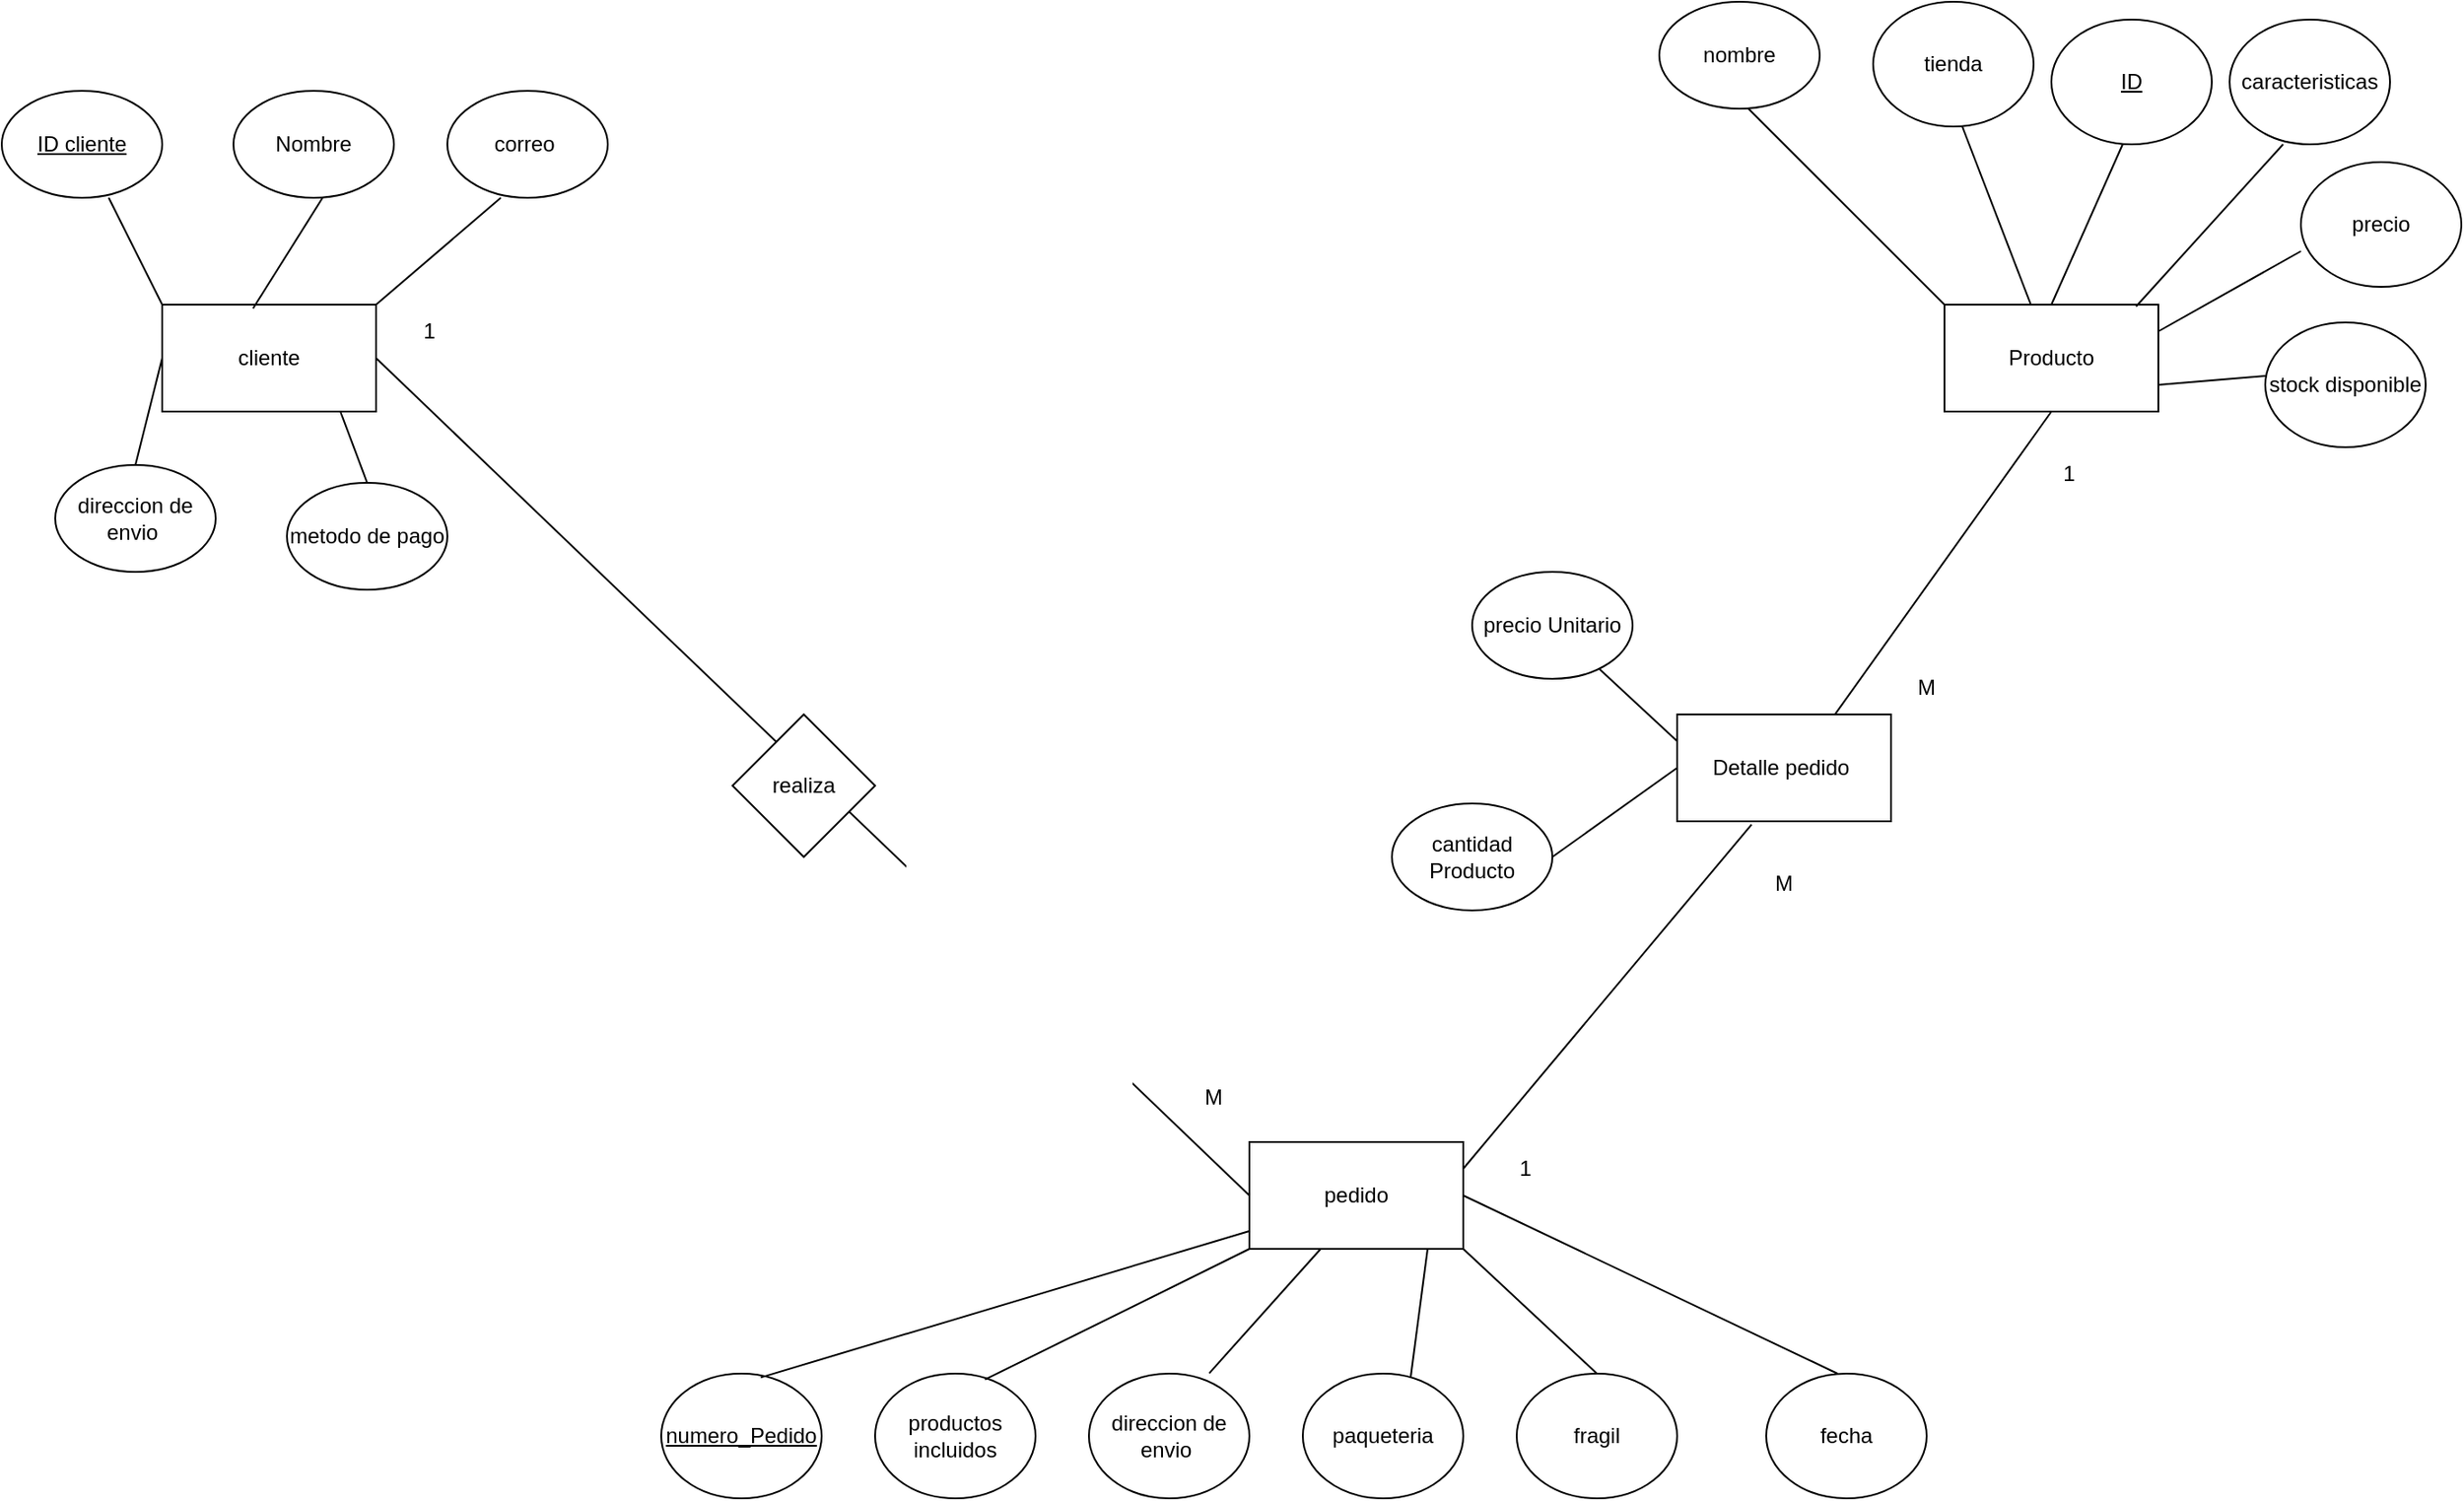 <mxfile version="27.0.9">
  <diagram name="Página-1" id="wJbJEs36Q8W0OhamDHUw">
    <mxGraphModel dx="3206" dy="1201" grid="1" gridSize="10" guides="1" tooltips="1" connect="1" arrows="1" fold="1" page="1" pageScale="1" pageWidth="827" pageHeight="1169" math="0" shadow="0">
      <root>
        <mxCell id="0" />
        <mxCell id="1" parent="0" />
        <mxCell id="zuKsNKyK3pcKS9qxUgwB-1" value="Producto" style="rounded=0;whiteSpace=wrap;html=1;" vertex="1" parent="1">
          <mxGeometry x="750" y="210" width="120" height="60" as="geometry" />
        </mxCell>
        <mxCell id="zuKsNKyK3pcKS9qxUgwB-2" value="pedido" style="rounded=0;whiteSpace=wrap;html=1;" vertex="1" parent="1">
          <mxGeometry x="360" y="680" width="120" height="60" as="geometry" />
        </mxCell>
        <mxCell id="zuKsNKyK3pcKS9qxUgwB-3" value="cliente" style="rounded=0;whiteSpace=wrap;html=1;" vertex="1" parent="1">
          <mxGeometry x="-250" y="210" width="120" height="60" as="geometry" />
        </mxCell>
        <mxCell id="zuKsNKyK3pcKS9qxUgwB-6" value="" style="endArrow=none;html=1;rounded=0;exitX=1;exitY=0.5;exitDx=0;exitDy=0;entryX=0;entryY=0.5;entryDx=0;entryDy=0;" edge="1" parent="1" source="zuKsNKyK3pcKS9qxUgwB-3" target="zuKsNKyK3pcKS9qxUgwB-2">
          <mxGeometry width="50" height="50" relative="1" as="geometry">
            <mxPoint x="190" y="240" as="sourcePoint" />
            <mxPoint x="430" y="240" as="targetPoint" />
          </mxGeometry>
        </mxCell>
        <mxCell id="zuKsNKyK3pcKS9qxUgwB-8" value="" style="endArrow=none;html=1;rounded=0;" edge="1" parent="1">
          <mxGeometry width="50" height="50" relative="1" as="geometry">
            <mxPoint x="676.667" y="456.667" as="sourcePoint" />
            <mxPoint x="810" y="270" as="targetPoint" />
          </mxGeometry>
        </mxCell>
        <mxCell id="zuKsNKyK3pcKS9qxUgwB-10" value="" style="endArrow=none;html=1;rounded=0;exitX=1;exitY=0.25;exitDx=0;exitDy=0;" edge="1" parent="1" source="zuKsNKyK3pcKS9qxUgwB-2">
          <mxGeometry width="50" height="50" relative="1" as="geometry">
            <mxPoint x="510" y="480" as="sourcePoint" />
            <mxPoint x="641.772" y="501.772" as="targetPoint" />
          </mxGeometry>
        </mxCell>
        <mxCell id="zuKsNKyK3pcKS9qxUgwB-11" value="1" style="text;html=1;align=center;verticalAlign=middle;whiteSpace=wrap;rounded=0;" vertex="1" parent="1">
          <mxGeometry x="-130" y="210" width="60" height="30" as="geometry" />
        </mxCell>
        <mxCell id="zuKsNKyK3pcKS9qxUgwB-13" value="1" style="text;html=1;align=center;verticalAlign=middle;whiteSpace=wrap;rounded=0;" vertex="1" parent="1">
          <mxGeometry x="790" y="290" width="60" height="30" as="geometry" />
        </mxCell>
        <mxCell id="zuKsNKyK3pcKS9qxUgwB-14" value="1" style="text;html=1;align=center;verticalAlign=middle;whiteSpace=wrap;rounded=0;" vertex="1" parent="1">
          <mxGeometry x="485" y="680" width="60" height="30" as="geometry" />
        </mxCell>
        <mxCell id="zuKsNKyK3pcKS9qxUgwB-15" value="&lt;u&gt;ID cliente&lt;/u&gt;" style="ellipse;whiteSpace=wrap;html=1;" vertex="1" parent="1">
          <mxGeometry x="-340" y="90" width="90" height="60" as="geometry" />
        </mxCell>
        <mxCell id="zuKsNKyK3pcKS9qxUgwB-16" value="Nombre" style="ellipse;whiteSpace=wrap;html=1;" vertex="1" parent="1">
          <mxGeometry x="-210" y="90" width="90" height="60" as="geometry" />
        </mxCell>
        <mxCell id="zuKsNKyK3pcKS9qxUgwB-17" value="direccion de envio&amp;nbsp;" style="ellipse;whiteSpace=wrap;html=1;" vertex="1" parent="1">
          <mxGeometry x="-310" y="300" width="90" height="60" as="geometry" />
        </mxCell>
        <mxCell id="zuKsNKyK3pcKS9qxUgwB-18" value="metodo de pago" style="ellipse;whiteSpace=wrap;html=1;" vertex="1" parent="1">
          <mxGeometry x="-180" y="310" width="90" height="60" as="geometry" />
        </mxCell>
        <mxCell id="zuKsNKyK3pcKS9qxUgwB-19" value="correo&amp;nbsp;" style="ellipse;whiteSpace=wrap;html=1;" vertex="1" parent="1">
          <mxGeometry x="-90" y="90" width="90" height="60" as="geometry" />
        </mxCell>
        <mxCell id="zuKsNKyK3pcKS9qxUgwB-20" value="nombre" style="ellipse;whiteSpace=wrap;html=1;" vertex="1" parent="1">
          <mxGeometry x="590" y="40" width="90" height="60" as="geometry" />
        </mxCell>
        <mxCell id="zuKsNKyK3pcKS9qxUgwB-21" value="tienda" style="ellipse;whiteSpace=wrap;html=1;" vertex="1" parent="1">
          <mxGeometry x="710" y="40" width="90" height="70" as="geometry" />
        </mxCell>
        <mxCell id="zuKsNKyK3pcKS9qxUgwB-22" value="&lt;u&gt;ID&lt;/u&gt;" style="ellipse;whiteSpace=wrap;html=1;" vertex="1" parent="1">
          <mxGeometry x="810" y="50" width="90" height="70" as="geometry" />
        </mxCell>
        <mxCell id="zuKsNKyK3pcKS9qxUgwB-23" value="caracteristicas" style="ellipse;whiteSpace=wrap;html=1;" vertex="1" parent="1">
          <mxGeometry x="910" y="50" width="90" height="70" as="geometry" />
        </mxCell>
        <mxCell id="zuKsNKyK3pcKS9qxUgwB-24" value="precio" style="ellipse;whiteSpace=wrap;html=1;" vertex="1" parent="1">
          <mxGeometry x="950" y="130" width="90" height="70" as="geometry" />
        </mxCell>
        <mxCell id="zuKsNKyK3pcKS9qxUgwB-25" value="stock disponible" style="ellipse;whiteSpace=wrap;html=1;" vertex="1" parent="1">
          <mxGeometry x="930" y="220" width="90" height="70" as="geometry" />
        </mxCell>
        <mxCell id="zuKsNKyK3pcKS9qxUgwB-26" value="&lt;u&gt;numero_Pedido&lt;/u&gt;" style="ellipse;whiteSpace=wrap;html=1;" vertex="1" parent="1">
          <mxGeometry x="30" y="810" width="90" height="70" as="geometry" />
        </mxCell>
        <mxCell id="zuKsNKyK3pcKS9qxUgwB-27" value="productos incluidos" style="ellipse;whiteSpace=wrap;html=1;" vertex="1" parent="1">
          <mxGeometry x="150" y="810" width="90" height="70" as="geometry" />
        </mxCell>
        <mxCell id="zuKsNKyK3pcKS9qxUgwB-28" value="direccion de envio&amp;nbsp;" style="ellipse;whiteSpace=wrap;html=1;" vertex="1" parent="1">
          <mxGeometry x="270" y="810" width="90" height="70" as="geometry" />
        </mxCell>
        <mxCell id="zuKsNKyK3pcKS9qxUgwB-29" value="paqueteria" style="ellipse;whiteSpace=wrap;html=1;" vertex="1" parent="1">
          <mxGeometry x="390" y="810" width="90" height="70" as="geometry" />
        </mxCell>
        <mxCell id="zuKsNKyK3pcKS9qxUgwB-30" value="fragil" style="ellipse;whiteSpace=wrap;html=1;" vertex="1" parent="1">
          <mxGeometry x="510" y="810" width="90" height="70" as="geometry" />
        </mxCell>
        <mxCell id="zuKsNKyK3pcKS9qxUgwB-32" value="M" style="text;html=1;align=center;verticalAlign=middle;whiteSpace=wrap;rounded=0;" vertex="1" parent="1">
          <mxGeometry x="310" y="640" width="60" height="30" as="geometry" />
        </mxCell>
        <mxCell id="zuKsNKyK3pcKS9qxUgwB-33" value="realiza" style="rhombus;whiteSpace=wrap;html=1;" vertex="1" parent="1">
          <mxGeometry x="70" y="440" width="80" height="80" as="geometry" />
        </mxCell>
        <mxCell id="zuKsNKyK3pcKS9qxUgwB-34" value="Detalle pedido&amp;nbsp;" style="rounded=0;whiteSpace=wrap;html=1;" vertex="1" parent="1">
          <mxGeometry x="600" y="440" width="120" height="60" as="geometry" />
        </mxCell>
        <mxCell id="zuKsNKyK3pcKS9qxUgwB-35" value="cantidad Producto" style="ellipse;whiteSpace=wrap;html=1;" vertex="1" parent="1">
          <mxGeometry x="440" y="490" width="90" height="60" as="geometry" />
        </mxCell>
        <mxCell id="zuKsNKyK3pcKS9qxUgwB-36" value="fecha" style="ellipse;whiteSpace=wrap;html=1;" vertex="1" parent="1">
          <mxGeometry x="650" y="810" width="90" height="70" as="geometry" />
        </mxCell>
        <mxCell id="zuKsNKyK3pcKS9qxUgwB-37" value="precio Unitario" style="ellipse;whiteSpace=wrap;html=1;" vertex="1" parent="1">
          <mxGeometry x="485" y="360" width="90" height="60" as="geometry" />
        </mxCell>
        <mxCell id="zuKsNKyK3pcKS9qxUgwB-39" value="M" style="text;html=1;align=center;verticalAlign=middle;whiteSpace=wrap;rounded=0;" vertex="1" parent="1">
          <mxGeometry x="710" y="410" width="60" height="30" as="geometry" />
        </mxCell>
        <mxCell id="zuKsNKyK3pcKS9qxUgwB-40" value="M" style="text;html=1;align=center;verticalAlign=middle;whiteSpace=wrap;rounded=0;" vertex="1" parent="1">
          <mxGeometry x="630" y="520" width="60" height="30" as="geometry" />
        </mxCell>
        <mxCell id="zuKsNKyK3pcKS9qxUgwB-41" value="" style="endArrow=none;html=1;rounded=0;exitX=0;exitY=0;exitDx=0;exitDy=0;" edge="1" parent="1" source="zuKsNKyK3pcKS9qxUgwB-3">
          <mxGeometry width="50" height="50" relative="1" as="geometry">
            <mxPoint x="-330" y="200" as="sourcePoint" />
            <mxPoint x="-280" y="150" as="targetPoint" />
          </mxGeometry>
        </mxCell>
        <mxCell id="zuKsNKyK3pcKS9qxUgwB-42" value="" style="endArrow=none;html=1;rounded=0;exitX=0.425;exitY=0.036;exitDx=0;exitDy=0;exitPerimeter=0;" edge="1" parent="1" source="zuKsNKyK3pcKS9qxUgwB-3">
          <mxGeometry width="50" height="50" relative="1" as="geometry">
            <mxPoint x="-210" y="200" as="sourcePoint" />
            <mxPoint x="-160" y="150" as="targetPoint" />
          </mxGeometry>
        </mxCell>
        <mxCell id="zuKsNKyK3pcKS9qxUgwB-43" value="" style="endArrow=none;html=1;rounded=0;exitX=0;exitY=0;exitDx=0;exitDy=0;" edge="1" parent="1" source="zuKsNKyK3pcKS9qxUgwB-11">
          <mxGeometry width="50" height="50" relative="1" as="geometry">
            <mxPoint x="-110" y="200" as="sourcePoint" />
            <mxPoint x="-60" y="150" as="targetPoint" />
          </mxGeometry>
        </mxCell>
        <mxCell id="zuKsNKyK3pcKS9qxUgwB-44" value="" style="endArrow=none;html=1;rounded=0;exitX=0.5;exitY=0;exitDx=0;exitDy=0;" edge="1" parent="1" source="zuKsNKyK3pcKS9qxUgwB-17">
          <mxGeometry width="50" height="50" relative="1" as="geometry">
            <mxPoint x="-300" y="290" as="sourcePoint" />
            <mxPoint x="-250" y="240" as="targetPoint" />
          </mxGeometry>
        </mxCell>
        <mxCell id="zuKsNKyK3pcKS9qxUgwB-45" value="" style="endArrow=none;html=1;rounded=0;exitX=0.5;exitY=0;exitDx=0;exitDy=0;" edge="1" parent="1" source="zuKsNKyK3pcKS9qxUgwB-18">
          <mxGeometry width="50" height="50" relative="1" as="geometry">
            <mxPoint x="-200" y="320" as="sourcePoint" />
            <mxPoint x="-150" y="270" as="targetPoint" />
          </mxGeometry>
        </mxCell>
        <mxCell id="zuKsNKyK3pcKS9qxUgwB-46" value="" style="endArrow=none;html=1;rounded=0;exitX=0.62;exitY=0.031;exitDx=0;exitDy=0;exitPerimeter=0;" edge="1" parent="1" source="zuKsNKyK3pcKS9qxUgwB-26">
          <mxGeometry width="50" height="50" relative="1" as="geometry">
            <mxPoint x="310" y="780" as="sourcePoint" />
            <mxPoint x="360" y="730" as="targetPoint" />
          </mxGeometry>
        </mxCell>
        <mxCell id="zuKsNKyK3pcKS9qxUgwB-47" value="" style="endArrow=none;html=1;rounded=0;exitX=0.685;exitY=0.048;exitDx=0;exitDy=0;exitPerimeter=0;" edge="1" parent="1" source="zuKsNKyK3pcKS9qxUgwB-27">
          <mxGeometry width="50" height="50" relative="1" as="geometry">
            <mxPoint x="310" y="790" as="sourcePoint" />
            <mxPoint x="360" y="740" as="targetPoint" />
          </mxGeometry>
        </mxCell>
        <mxCell id="zuKsNKyK3pcKS9qxUgwB-48" value="" style="endArrow=none;html=1;rounded=0;exitX=0.75;exitY=-0.003;exitDx=0;exitDy=0;exitPerimeter=0;" edge="1" parent="1" source="zuKsNKyK3pcKS9qxUgwB-28">
          <mxGeometry width="50" height="50" relative="1" as="geometry">
            <mxPoint x="350" y="790" as="sourcePoint" />
            <mxPoint x="400" y="740" as="targetPoint" />
          </mxGeometry>
        </mxCell>
        <mxCell id="zuKsNKyK3pcKS9qxUgwB-49" value="" style="endArrow=none;html=1;rounded=0;exitX=0.672;exitY=0.031;exitDx=0;exitDy=0;exitPerimeter=0;" edge="1" parent="1" source="zuKsNKyK3pcKS9qxUgwB-29">
          <mxGeometry width="50" height="50" relative="1" as="geometry">
            <mxPoint x="410" y="790" as="sourcePoint" />
            <mxPoint x="460" y="740" as="targetPoint" />
          </mxGeometry>
        </mxCell>
        <mxCell id="zuKsNKyK3pcKS9qxUgwB-50" value="" style="endArrow=none;html=1;rounded=0;entryX=0.5;entryY=0;entryDx=0;entryDy=0;" edge="1" parent="1" target="zuKsNKyK3pcKS9qxUgwB-30">
          <mxGeometry width="50" height="50" relative="1" as="geometry">
            <mxPoint x="480" y="740" as="sourcePoint" />
            <mxPoint x="550" y="720" as="targetPoint" />
          </mxGeometry>
        </mxCell>
        <mxCell id="zuKsNKyK3pcKS9qxUgwB-51" value="" style="endArrow=none;html=1;rounded=0;entryX=1;entryY=0.5;entryDx=0;entryDy=0;" edge="1" parent="1" target="zuKsNKyK3pcKS9qxUgwB-2">
          <mxGeometry width="50" height="50" relative="1" as="geometry">
            <mxPoint x="690" y="810" as="sourcePoint" />
            <mxPoint x="740" y="760" as="targetPoint" />
          </mxGeometry>
        </mxCell>
        <mxCell id="zuKsNKyK3pcKS9qxUgwB-52" value="" style="endArrow=none;html=1;rounded=0;exitX=0;exitY=0;exitDx=0;exitDy=0;" edge="1" parent="1" source="zuKsNKyK3pcKS9qxUgwB-1">
          <mxGeometry width="50" height="50" relative="1" as="geometry">
            <mxPoint x="750" y="200" as="sourcePoint" />
            <mxPoint x="640" y="100" as="targetPoint" />
          </mxGeometry>
        </mxCell>
        <mxCell id="zuKsNKyK3pcKS9qxUgwB-53" value="" style="endArrow=none;html=1;rounded=0;exitX=0.5;exitY=0;exitDx=0;exitDy=0;" edge="1" parent="1" source="zuKsNKyK3pcKS9qxUgwB-1">
          <mxGeometry width="50" height="50" relative="1" as="geometry">
            <mxPoint x="800" y="170" as="sourcePoint" />
            <mxPoint x="850" y="120" as="targetPoint" />
          </mxGeometry>
        </mxCell>
        <mxCell id="zuKsNKyK3pcKS9qxUgwB-54" value="" style="endArrow=none;html=1;rounded=0;exitX=0.896;exitY=0.017;exitDx=0;exitDy=0;exitPerimeter=0;" edge="1" parent="1" source="zuKsNKyK3pcKS9qxUgwB-1">
          <mxGeometry width="50" height="50" relative="1" as="geometry">
            <mxPoint x="890" y="170" as="sourcePoint" />
            <mxPoint x="940" y="120" as="targetPoint" />
          </mxGeometry>
        </mxCell>
        <mxCell id="zuKsNKyK3pcKS9qxUgwB-55" value="" style="endArrow=none;html=1;rounded=0;exitX=1;exitY=0.75;exitDx=0;exitDy=0;" edge="1" parent="1" source="zuKsNKyK3pcKS9qxUgwB-1">
          <mxGeometry width="50" height="50" relative="1" as="geometry">
            <mxPoint x="880" y="300" as="sourcePoint" />
            <mxPoint x="930" y="250" as="targetPoint" />
          </mxGeometry>
        </mxCell>
        <mxCell id="zuKsNKyK3pcKS9qxUgwB-56" value="" style="endArrow=none;html=1;rounded=0;" edge="1" parent="1" source="zuKsNKyK3pcKS9qxUgwB-1">
          <mxGeometry width="50" height="50" relative="1" as="geometry">
            <mxPoint x="710" y="160" as="sourcePoint" />
            <mxPoint x="760" y="110" as="targetPoint" />
          </mxGeometry>
        </mxCell>
        <mxCell id="zuKsNKyK3pcKS9qxUgwB-57" value="" style="endArrow=none;html=1;rounded=0;exitX=1;exitY=0.25;exitDx=0;exitDy=0;" edge="1" parent="1" source="zuKsNKyK3pcKS9qxUgwB-1">
          <mxGeometry width="50" height="50" relative="1" as="geometry">
            <mxPoint x="900" y="230" as="sourcePoint" />
            <mxPoint x="950" y="180" as="targetPoint" />
          </mxGeometry>
        </mxCell>
        <mxCell id="zuKsNKyK3pcKS9qxUgwB-58" value="" style="endArrow=none;html=1;rounded=0;exitX=0;exitY=0.25;exitDx=0;exitDy=0;" edge="1" parent="1" source="zuKsNKyK3pcKS9qxUgwB-34" target="zuKsNKyK3pcKS9qxUgwB-37">
          <mxGeometry width="50" height="50" relative="1" as="geometry">
            <mxPoint x="590" y="450" as="sourcePoint" />
            <mxPoint x="640" y="400" as="targetPoint" />
          </mxGeometry>
        </mxCell>
        <mxCell id="zuKsNKyK3pcKS9qxUgwB-59" value="" style="endArrow=none;html=1;rounded=0;exitX=1;exitY=0.5;exitDx=0;exitDy=0;" edge="1" parent="1" source="zuKsNKyK3pcKS9qxUgwB-35">
          <mxGeometry width="50" height="50" relative="1" as="geometry">
            <mxPoint x="550" y="520" as="sourcePoint" />
            <mxPoint x="600" y="470" as="targetPoint" />
          </mxGeometry>
        </mxCell>
      </root>
    </mxGraphModel>
  </diagram>
</mxfile>
